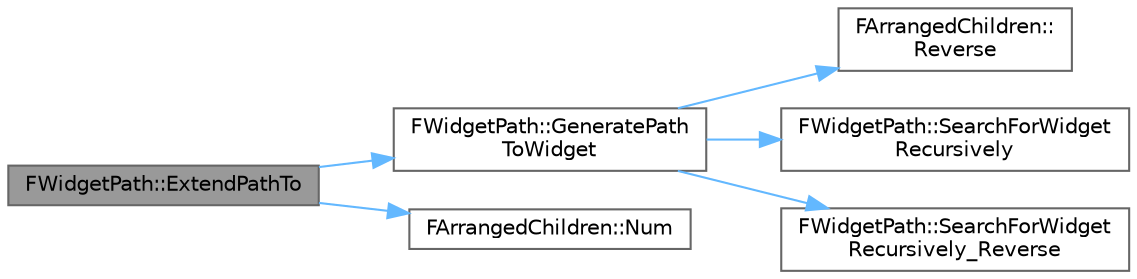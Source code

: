 digraph "FWidgetPath::ExtendPathTo"
{
 // INTERACTIVE_SVG=YES
 // LATEX_PDF_SIZE
  bgcolor="transparent";
  edge [fontname=Helvetica,fontsize=10,labelfontname=Helvetica,labelfontsize=10];
  node [fontname=Helvetica,fontsize=10,shape=box,height=0.2,width=0.4];
  rankdir="LR";
  Node1 [id="Node000001",label="FWidgetPath::ExtendPathTo",height=0.2,width=0.4,color="gray40", fillcolor="grey60", style="filled", fontcolor="black",tooltip="Extend the current path such that it reaches some widget that qualifies as a Match The widget to matc..."];
  Node1 -> Node2 [id="edge1_Node000001_Node000002",color="steelblue1",style="solid",tooltip=" "];
  Node2 [id="Node000002",label="FWidgetPath::GeneratePath\lToWidget",height=0.2,width=0.4,color="grey40", fillcolor="white", style="filled",URL="$df/d39/classFWidgetPath.html#a67cd0db4189d2249975c4c3626607f61",tooltip="Generate a path from FromWidget to WidgetToFind."];
  Node2 -> Node3 [id="edge2_Node000002_Node000003",color="steelblue1",style="solid",tooltip=" "];
  Node3 [id="Node000003",label="FArrangedChildren::\lReverse",height=0.2,width=0.4,color="grey40", fillcolor="white", style="filled",URL="$d4/d47/classFArrangedChildren.html#ae20ee5064dd153955599974ab5039630",tooltip="Reverse the order of the arranged children."];
  Node2 -> Node4 [id="edge3_Node000002_Node000004",color="steelblue1",style="solid",tooltip=" "];
  Node4 [id="Node000004",label="FWidgetPath::SearchForWidget\lRecursively",height=0.2,width=0.4,color="grey40", fillcolor="white", style="filled",URL="$df/d39/classFWidgetPath.html#a1bf3e1c9fa6af476a4a7eeb7d9cd72a6",tooltip="Utility function to search recursively through a widget hierarchy for a specific widget."];
  Node2 -> Node5 [id="edge4_Node000002_Node000005",color="steelblue1",style="solid",tooltip=" "];
  Node5 [id="Node000005",label="FWidgetPath::SearchForWidget\lRecursively_Reverse",height=0.2,width=0.4,color="grey40", fillcolor="white", style="filled",URL="$df/d39/classFWidgetPath.html#a2e8d404366abad6f817a2acfc3450f00",tooltip="Identical to SearchForWidgetRecursively, but iterates in reverse order."];
  Node1 -> Node6 [id="edge5_Node000001_Node000006",color="steelblue1",style="solid",tooltip=" "];
  Node6 [id="Node000006",label="FArrangedChildren::Num",height=0.2,width=0.4,color="grey40", fillcolor="white", style="filled",URL="$d4/d47/classFArrangedChildren.html#a14c053f2f4662de666935bc471638036",tooltip=" "];
}
